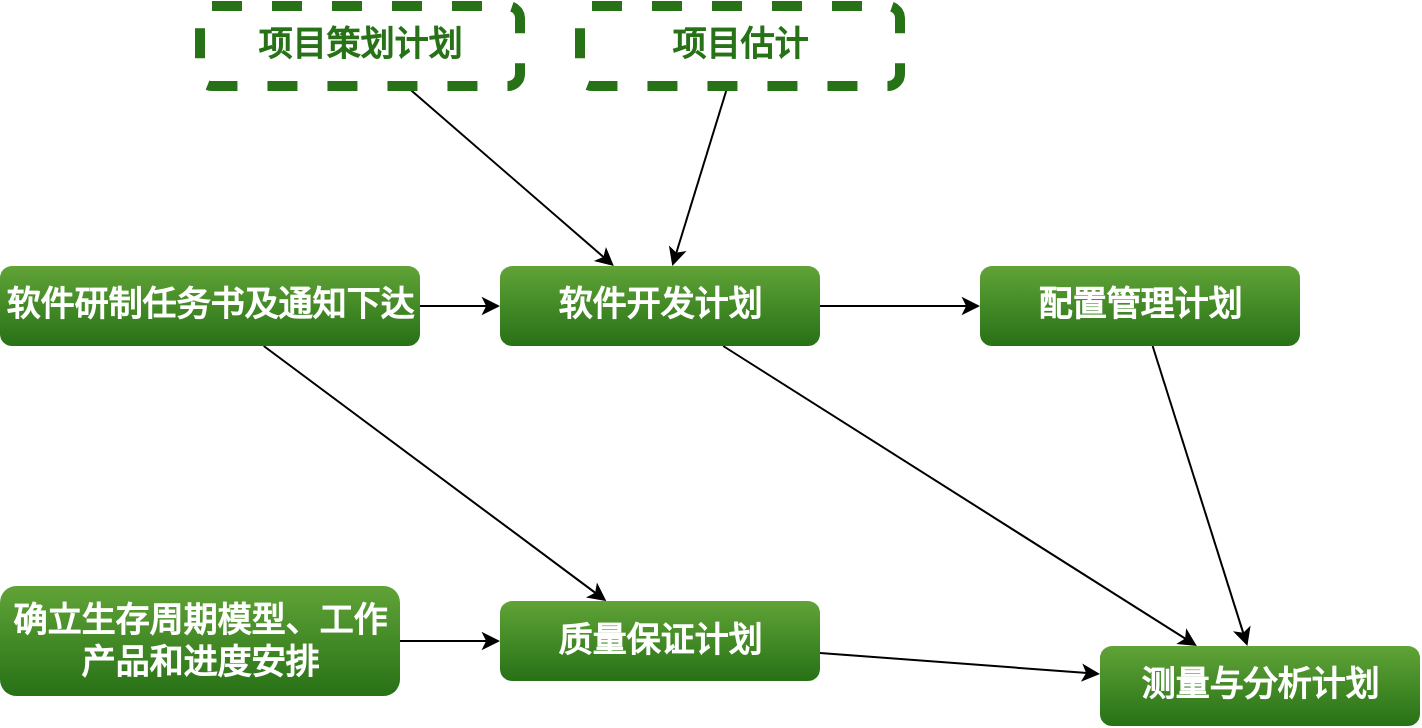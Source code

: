 <mxfile version="14.0.1" type="github">
  <diagram id="piHKIUo1fMsEEpTTjODf" name="Page-1">
    <mxGraphModel dx="981" dy="-2981" grid="1" gridSize="10" guides="1" tooltips="1" connect="1" arrows="1" fold="1" page="1" pageScale="1" pageWidth="827" pageHeight="1169" math="0" shadow="0">
      <root>
        <mxCell id="0" />
        <mxCell id="1" parent="0" />
        <mxCell id="iFp0Jspzjo4-1ObcR2li-6" value="" style="edgeStyle=orthogonalEdgeStyle;rounded=0;orthogonalLoop=1;jettySize=auto;html=1;" edge="1" parent="1" source="iFp0Jspzjo4-1ObcR2li-1" target="iFp0Jspzjo4-1ObcR2li-5">
          <mxGeometry relative="1" as="geometry" />
        </mxCell>
        <mxCell id="iFp0Jspzjo4-1ObcR2li-19" style="edgeStyle=none;rounded=0;orthogonalLoop=1;jettySize=auto;html=1;" edge="1" parent="1" source="iFp0Jspzjo4-1ObcR2li-1" target="iFp0Jspzjo4-1ObcR2li-16">
          <mxGeometry relative="1" as="geometry" />
        </mxCell>
        <mxCell id="iFp0Jspzjo4-1ObcR2li-1" value="&lt;font color=&quot;#ffffff&quot; style=&quot;font-size: 17px&quot;&gt;软件开发计划&lt;/font&gt;" style="rounded=1;whiteSpace=wrap;html=1;gradientColor=#277116;fillColor=#60A337;fontSize=17;strokeColor=none;fontStyle=1" vertex="1" parent="1">
          <mxGeometry x="880" y="3720" width="160" height="40" as="geometry" />
        </mxCell>
        <mxCell id="iFp0Jspzjo4-1ObcR2li-18" style="edgeStyle=none;rounded=0;orthogonalLoop=1;jettySize=auto;html=1;" edge="1" parent="1" source="iFp0Jspzjo4-1ObcR2li-5" target="iFp0Jspzjo4-1ObcR2li-16">
          <mxGeometry relative="1" as="geometry" />
        </mxCell>
        <mxCell id="iFp0Jspzjo4-1ObcR2li-5" value="&lt;font color=&quot;#ffffff&quot; style=&quot;font-size: 17px&quot;&gt;配置管理计划&lt;/font&gt;" style="rounded=1;whiteSpace=wrap;html=1;gradientColor=#277116;fillColor=#60A337;fontSize=17;strokeColor=none;fontStyle=1" vertex="1" parent="1">
          <mxGeometry x="1120" y="3720" width="160" height="40" as="geometry" />
        </mxCell>
        <mxCell id="iFp0Jspzjo4-1ObcR2li-17" style="edgeStyle=none;rounded=0;orthogonalLoop=1;jettySize=auto;html=1;" edge="1" parent="1" source="iFp0Jspzjo4-1ObcR2li-7" target="iFp0Jspzjo4-1ObcR2li-16">
          <mxGeometry relative="1" as="geometry" />
        </mxCell>
        <mxCell id="iFp0Jspzjo4-1ObcR2li-7" value="&lt;font color=&quot;#ffffff&quot; style=&quot;font-size: 17px&quot;&gt;质量保证计划&lt;/font&gt;" style="rounded=1;whiteSpace=wrap;html=1;gradientColor=#277116;fillColor=#60A337;fontSize=17;strokeColor=none;fontStyle=1" vertex="1" parent="1">
          <mxGeometry x="880" y="3887.5" width="160" height="40" as="geometry" />
        </mxCell>
        <mxCell id="iFp0Jspzjo4-1ObcR2li-10" value="" style="edgeStyle=orthogonalEdgeStyle;rounded=0;orthogonalLoop=1;jettySize=auto;html=1;" edge="1" parent="1" source="iFp0Jspzjo4-1ObcR2li-8" target="iFp0Jspzjo4-1ObcR2li-7">
          <mxGeometry relative="1" as="geometry" />
        </mxCell>
        <mxCell id="iFp0Jspzjo4-1ObcR2li-8" value="&lt;font color=&quot;#ffffff&quot; style=&quot;font-size: 17px&quot;&gt;确立生存周期模型、工作产品和进度安排&lt;/font&gt;" style="rounded=1;whiteSpace=wrap;html=1;gradientColor=#277116;fillColor=#60A337;fontSize=17;strokeColor=none;fontStyle=1" vertex="1" parent="1">
          <mxGeometry x="630" y="3880" width="200" height="55" as="geometry" />
        </mxCell>
        <mxCell id="iFp0Jspzjo4-1ObcR2li-12" value="" style="edgeStyle=orthogonalEdgeStyle;rounded=0;orthogonalLoop=1;jettySize=auto;html=1;" edge="1" parent="1" source="iFp0Jspzjo4-1ObcR2li-11" target="iFp0Jspzjo4-1ObcR2li-1">
          <mxGeometry relative="1" as="geometry" />
        </mxCell>
        <mxCell id="iFp0Jspzjo4-1ObcR2li-13" style="rounded=0;orthogonalLoop=1;jettySize=auto;html=1;" edge="1" parent="1" source="iFp0Jspzjo4-1ObcR2li-11" target="iFp0Jspzjo4-1ObcR2li-7">
          <mxGeometry relative="1" as="geometry" />
        </mxCell>
        <mxCell id="iFp0Jspzjo4-1ObcR2li-11" value="&lt;font color=&quot;#ffffff&quot; style=&quot;font-size: 17px&quot;&gt;软件研制任务书及通知下达&lt;/font&gt;" style="rounded=1;whiteSpace=wrap;html=1;gradientColor=#277116;fillColor=#60A337;fontSize=17;strokeColor=none;fontStyle=1" vertex="1" parent="1">
          <mxGeometry x="630" y="3720" width="210" height="40" as="geometry" />
        </mxCell>
        <mxCell id="iFp0Jspzjo4-1ObcR2li-20" style="edgeStyle=none;rounded=0;orthogonalLoop=1;jettySize=auto;html=1;" edge="1" parent="1" source="iFp0Jspzjo4-1ObcR2li-14" target="iFp0Jspzjo4-1ObcR2li-1">
          <mxGeometry relative="1" as="geometry" />
        </mxCell>
        <mxCell id="iFp0Jspzjo4-1ObcR2li-14" value="&lt;font color=&quot;#277116&quot;&gt;项目策划计划&lt;/font&gt;" style="rounded=1;whiteSpace=wrap;html=1;fontSize=17;fontStyle=1;strokeWidth=5;dashed=1;strokeColor=#277116;" vertex="1" parent="1">
          <mxGeometry x="730" y="3590" width="160" height="40" as="geometry" />
        </mxCell>
        <mxCell id="iFp0Jspzjo4-1ObcR2li-21" style="edgeStyle=none;rounded=0;orthogonalLoop=1;jettySize=auto;html=1;" edge="1" parent="1" source="iFp0Jspzjo4-1ObcR2li-15" target="iFp0Jspzjo4-1ObcR2li-1">
          <mxGeometry relative="1" as="geometry" />
        </mxCell>
        <mxCell id="iFp0Jspzjo4-1ObcR2li-15" value="&lt;font color=&quot;#277116&quot;&gt;项目估计&lt;/font&gt;" style="rounded=1;whiteSpace=wrap;html=1;fontSize=17;fontStyle=1;strokeWidth=5;dashed=1;strokeColor=#277116;" vertex="1" parent="1">
          <mxGeometry x="920" y="3590" width="160" height="40" as="geometry" />
        </mxCell>
        <mxCell id="iFp0Jspzjo4-1ObcR2li-16" value="&lt;font color=&quot;#ffffff&quot;&gt;测量与分析计划&lt;/font&gt;" style="rounded=1;whiteSpace=wrap;html=1;gradientColor=#277116;fillColor=#60A337;fontSize=17;strokeColor=none;fontStyle=1" vertex="1" parent="1">
          <mxGeometry x="1180" y="3910" width="160" height="40" as="geometry" />
        </mxCell>
      </root>
    </mxGraphModel>
  </diagram>
</mxfile>
